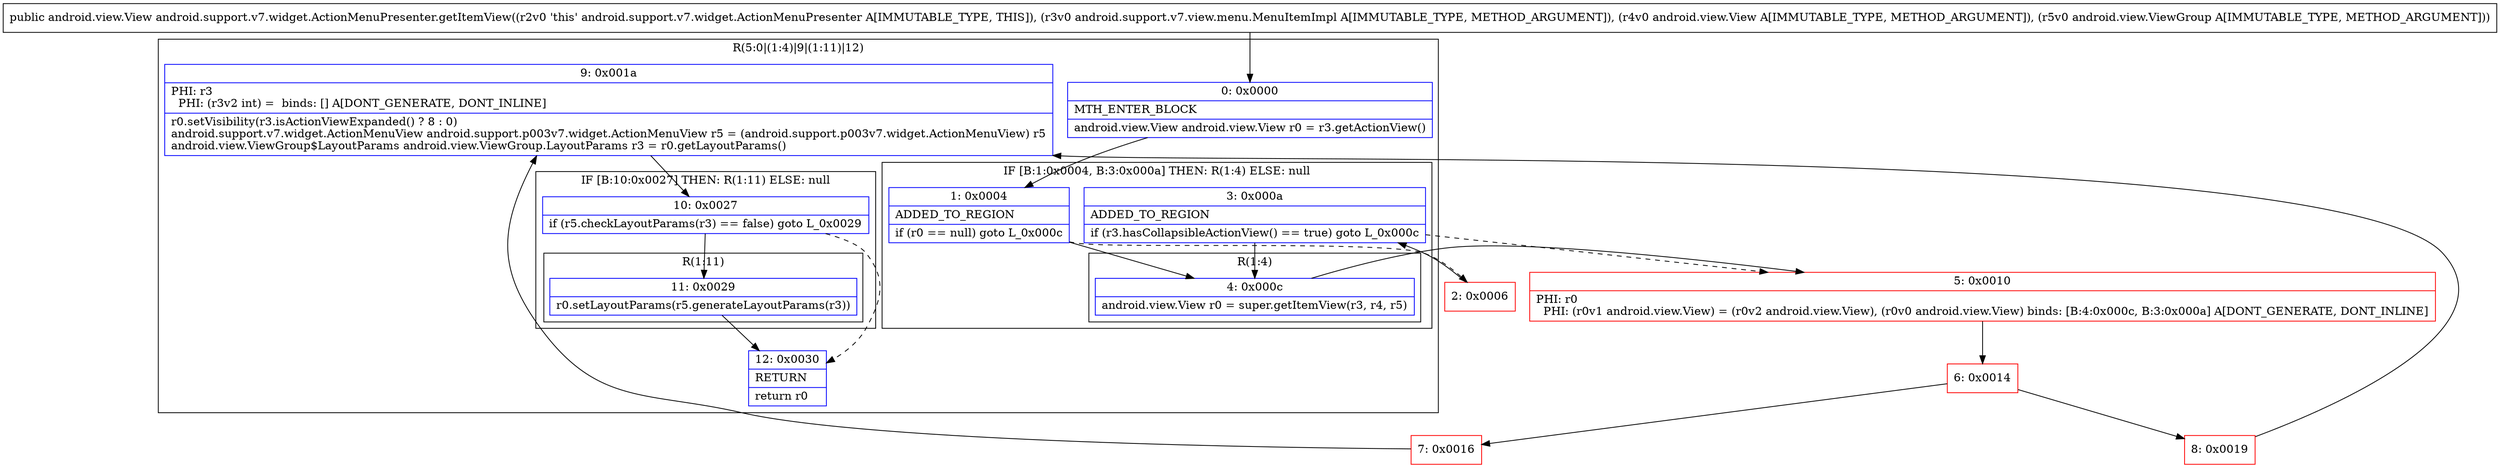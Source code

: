 digraph "CFG forandroid.support.v7.widget.ActionMenuPresenter.getItemView(Landroid\/support\/v7\/view\/menu\/MenuItemImpl;Landroid\/view\/View;Landroid\/view\/ViewGroup;)Landroid\/view\/View;" {
subgraph cluster_Region_787471260 {
label = "R(5:0|(1:4)|9|(1:11)|12)";
node [shape=record,color=blue];
Node_0 [shape=record,label="{0\:\ 0x0000|MTH_ENTER_BLOCK\l|android.view.View android.view.View r0 = r3.getActionView()\l}"];
subgraph cluster_IfRegion_146001577 {
label = "IF [B:1:0x0004, B:3:0x000a] THEN: R(1:4) ELSE: null";
node [shape=record,color=blue];
Node_1 [shape=record,label="{1\:\ 0x0004|ADDED_TO_REGION\l|if (r0 == null) goto L_0x000c\l}"];
Node_3 [shape=record,label="{3\:\ 0x000a|ADDED_TO_REGION\l|if (r3.hasCollapsibleActionView() == true) goto L_0x000c\l}"];
subgraph cluster_Region_611114043 {
label = "R(1:4)";
node [shape=record,color=blue];
Node_4 [shape=record,label="{4\:\ 0x000c|android.view.View r0 = super.getItemView(r3, r4, r5)\l}"];
}
}
Node_9 [shape=record,label="{9\:\ 0x001a|PHI: r3 \l  PHI: (r3v2 int) =  binds: [] A[DONT_GENERATE, DONT_INLINE]\l|r0.setVisibility(r3.isActionViewExpanded() ? 8 : 0)\landroid.support.v7.widget.ActionMenuView android.support.p003v7.widget.ActionMenuView r5 = (android.support.p003v7.widget.ActionMenuView) r5\landroid.view.ViewGroup$LayoutParams android.view.ViewGroup.LayoutParams r3 = r0.getLayoutParams()\l}"];
subgraph cluster_IfRegion_482788952 {
label = "IF [B:10:0x0027] THEN: R(1:11) ELSE: null";
node [shape=record,color=blue];
Node_10 [shape=record,label="{10\:\ 0x0027|if (r5.checkLayoutParams(r3) == false) goto L_0x0029\l}"];
subgraph cluster_Region_1277548411 {
label = "R(1:11)";
node [shape=record,color=blue];
Node_11 [shape=record,label="{11\:\ 0x0029|r0.setLayoutParams(r5.generateLayoutParams(r3))\l}"];
}
}
Node_12 [shape=record,label="{12\:\ 0x0030|RETURN\l|return r0\l}"];
}
Node_2 [shape=record,color=red,label="{2\:\ 0x0006}"];
Node_5 [shape=record,color=red,label="{5\:\ 0x0010|PHI: r0 \l  PHI: (r0v1 android.view.View) = (r0v2 android.view.View), (r0v0 android.view.View) binds: [B:4:0x000c, B:3:0x000a] A[DONT_GENERATE, DONT_INLINE]\l}"];
Node_6 [shape=record,color=red,label="{6\:\ 0x0014}"];
Node_7 [shape=record,color=red,label="{7\:\ 0x0016}"];
Node_8 [shape=record,color=red,label="{8\:\ 0x0019}"];
MethodNode[shape=record,label="{public android.view.View android.support.v7.widget.ActionMenuPresenter.getItemView((r2v0 'this' android.support.v7.widget.ActionMenuPresenter A[IMMUTABLE_TYPE, THIS]), (r3v0 android.support.v7.view.menu.MenuItemImpl A[IMMUTABLE_TYPE, METHOD_ARGUMENT]), (r4v0 android.view.View A[IMMUTABLE_TYPE, METHOD_ARGUMENT]), (r5v0 android.view.ViewGroup A[IMMUTABLE_TYPE, METHOD_ARGUMENT])) }"];
MethodNode -> Node_0;
Node_0 -> Node_1;
Node_1 -> Node_2[style=dashed];
Node_1 -> Node_4;
Node_3 -> Node_4;
Node_3 -> Node_5[style=dashed];
Node_4 -> Node_5;
Node_9 -> Node_10;
Node_10 -> Node_11;
Node_10 -> Node_12[style=dashed];
Node_11 -> Node_12;
Node_2 -> Node_3;
Node_5 -> Node_6;
Node_6 -> Node_7;
Node_6 -> Node_8;
Node_7 -> Node_9;
Node_8 -> Node_9;
}

